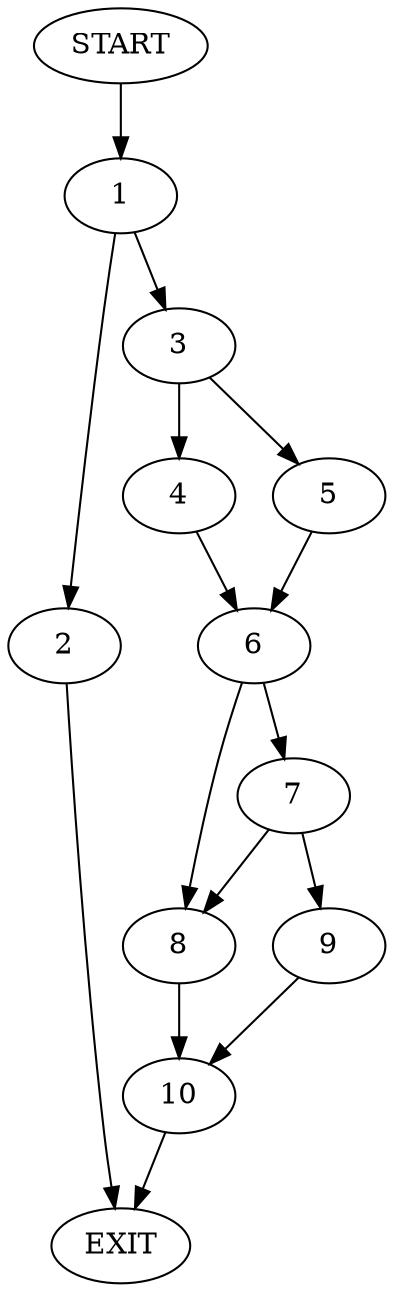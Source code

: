 digraph {
0 [label="START"]
11 [label="EXIT"]
0 -> 1
1 -> 2
1 -> 3
2 -> 11
3 -> 4
3 -> 5
4 -> 6
5 -> 6
6 -> 7
6 -> 8
7 -> 9
7 -> 8
8 -> 10
9 -> 10
10 -> 11
}
